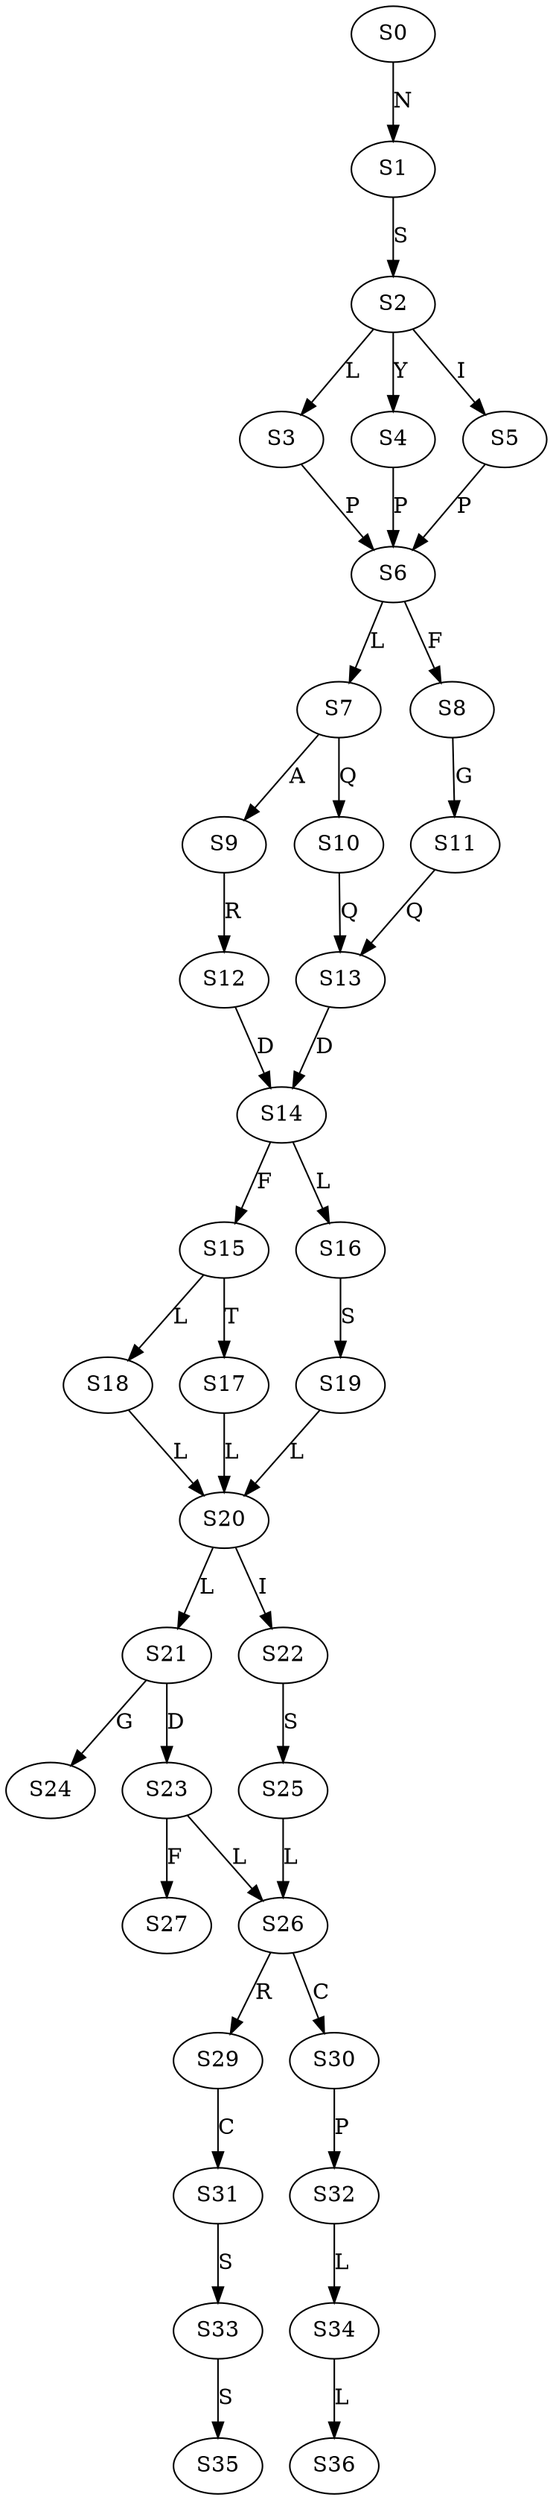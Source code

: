 strict digraph  {
	S0 -> S1 [ label = N ];
	S1 -> S2 [ label = S ];
	S2 -> S3 [ label = L ];
	S2 -> S4 [ label = Y ];
	S2 -> S5 [ label = I ];
	S3 -> S6 [ label = P ];
	S4 -> S6 [ label = P ];
	S5 -> S6 [ label = P ];
	S6 -> S7 [ label = L ];
	S6 -> S8 [ label = F ];
	S7 -> S9 [ label = A ];
	S7 -> S10 [ label = Q ];
	S8 -> S11 [ label = G ];
	S9 -> S12 [ label = R ];
	S10 -> S13 [ label = Q ];
	S11 -> S13 [ label = Q ];
	S12 -> S14 [ label = D ];
	S13 -> S14 [ label = D ];
	S14 -> S15 [ label = F ];
	S14 -> S16 [ label = L ];
	S15 -> S17 [ label = T ];
	S15 -> S18 [ label = L ];
	S16 -> S19 [ label = S ];
	S17 -> S20 [ label = L ];
	S18 -> S20 [ label = L ];
	S19 -> S20 [ label = L ];
	S20 -> S21 [ label = L ];
	S20 -> S22 [ label = I ];
	S21 -> S23 [ label = D ];
	S21 -> S24 [ label = G ];
	S22 -> S25 [ label = S ];
	S23 -> S26 [ label = L ];
	S23 -> S27 [ label = F ];
	S25 -> S26 [ label = L ];
	S26 -> S29 [ label = R ];
	S26 -> S30 [ label = C ];
	S29 -> S31 [ label = C ];
	S30 -> S32 [ label = P ];
	S31 -> S33 [ label = S ];
	S32 -> S34 [ label = L ];
	S33 -> S35 [ label = S ];
	S34 -> S36 [ label = L ];
}
